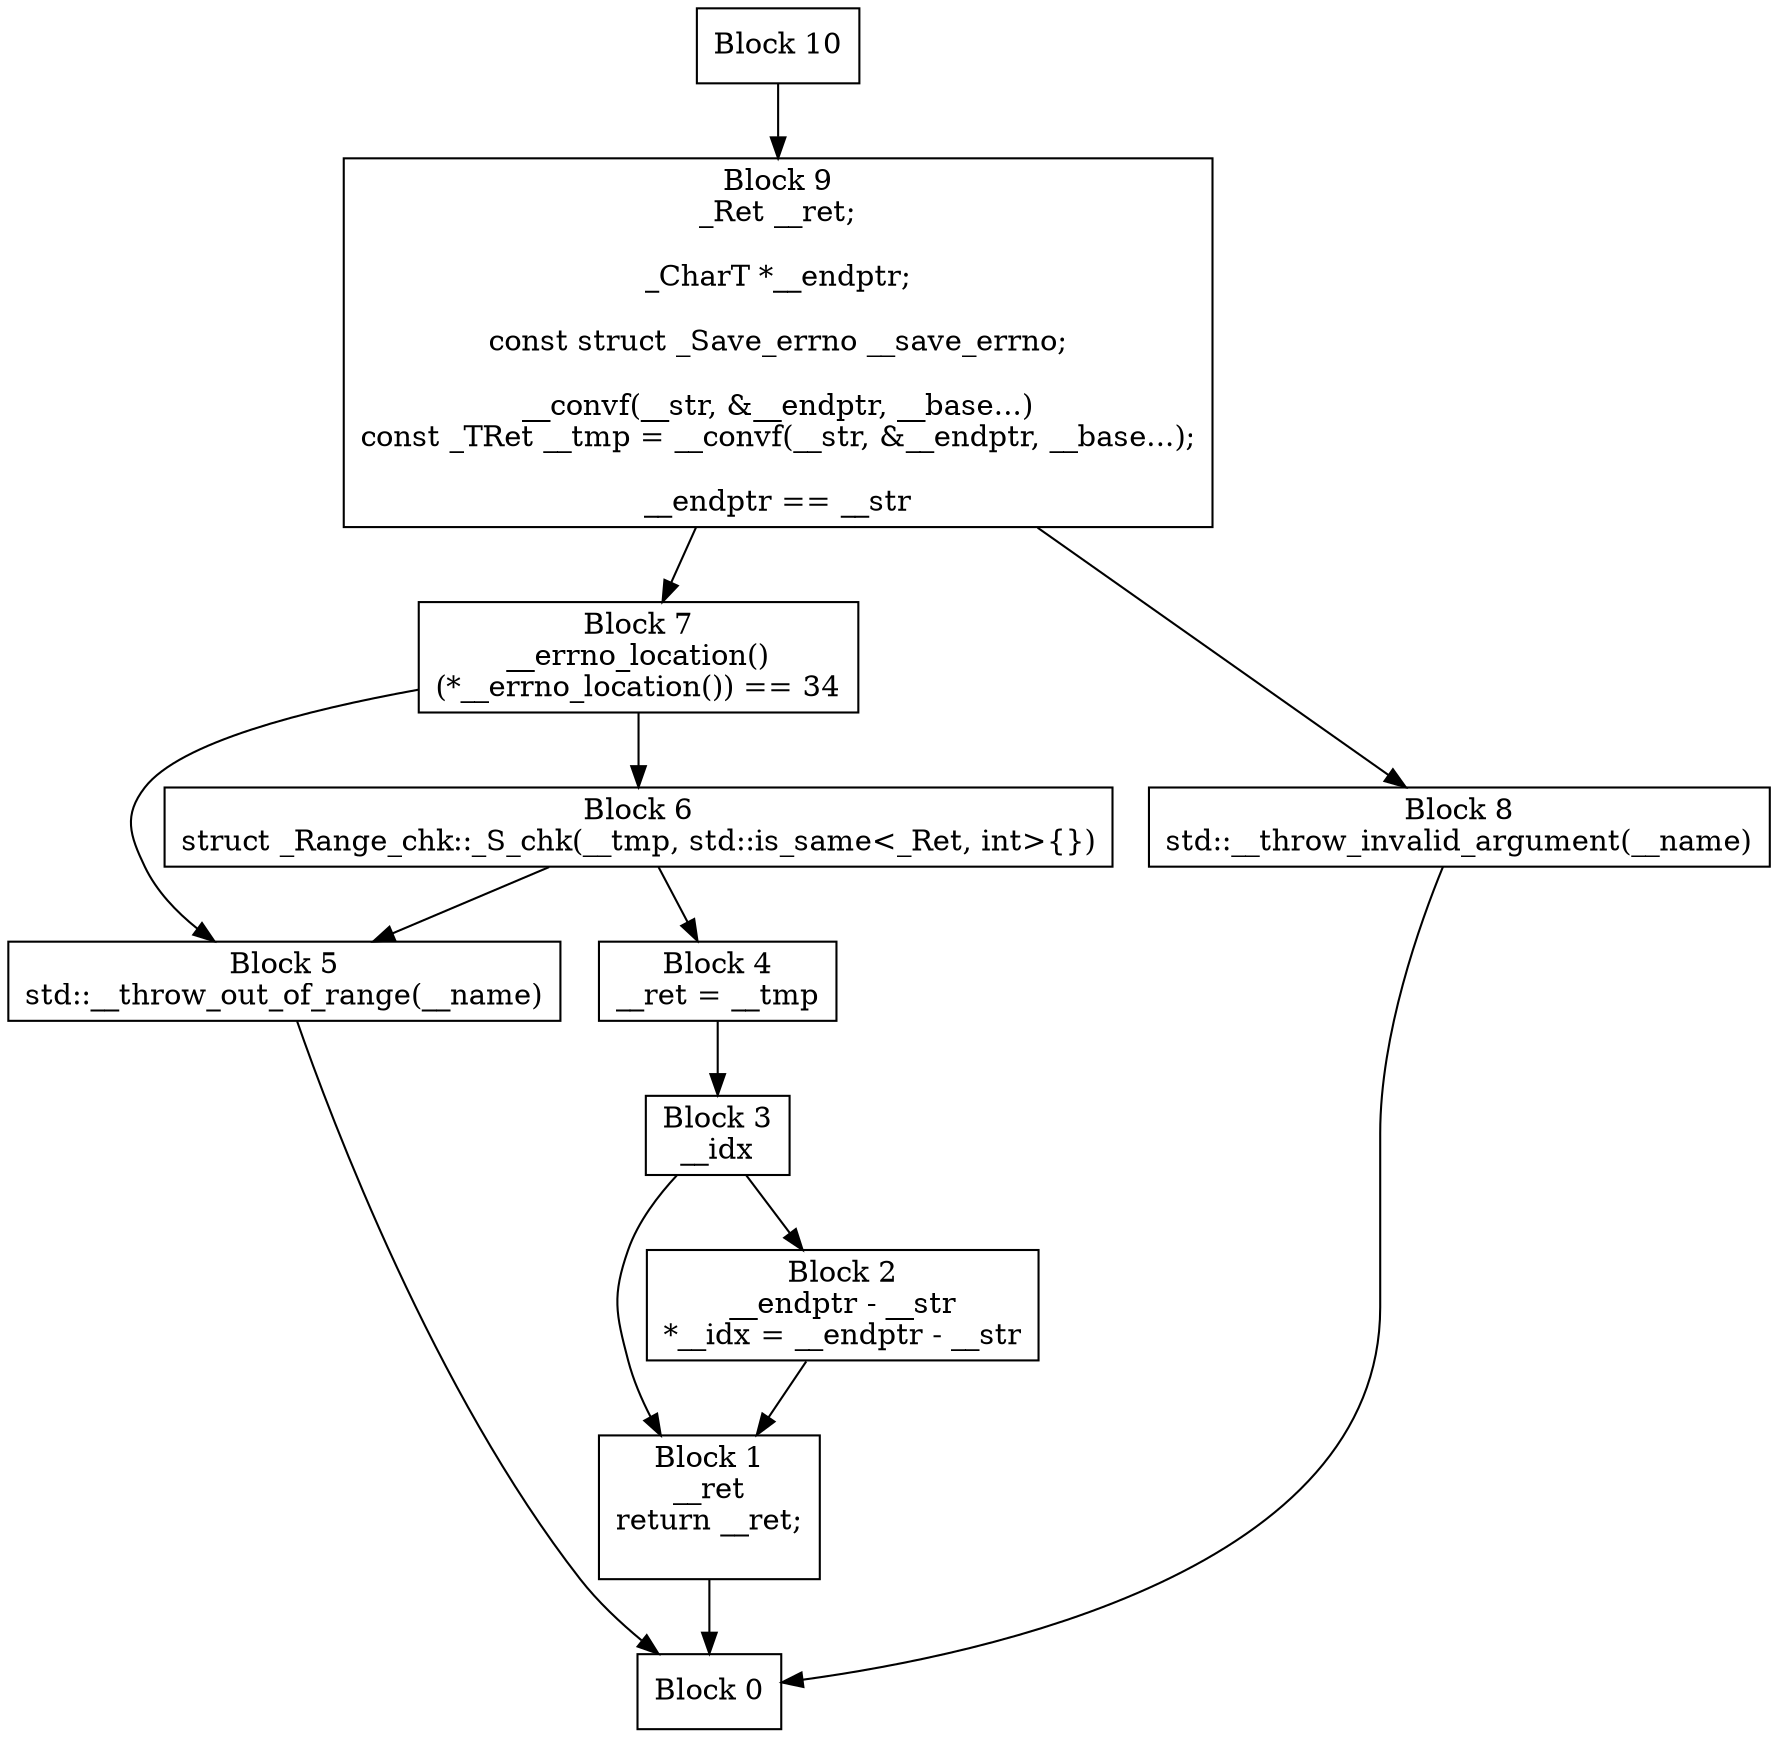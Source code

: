 digraph CFG {
  node [shape=box];
  0 [label="Block 0\n"];
  1 [label="Block 1\n__ret\nreturn __ret;
\n"];
  2 [label="Block 2\n__endptr - __str\n*__idx = __endptr - __str\n"];
  3 [label="Block 3\n__idx\n"];
  4 [label="Block 4\n__ret = __tmp\n"];
  5 [label="Block 5\nstd::__throw_out_of_range(__name)\n"];
  6 [label="Block 6\nstruct _Range_chk::_S_chk(__tmp, std::is_same<_Ret, int>{})\n"];
  7 [label="Block 7\n__errno_location()\n(*__errno_location()) == 34\n"];
  8 [label="Block 8\nstd::__throw_invalid_argument(__name)\n"];
  9 [label="Block 9\n_Ret __ret;
\n_CharT *__endptr;
\nconst struct _Save_errno __save_errno;
\n__convf(__str, &__endptr, __base...)\nconst _TRet __tmp = __convf(__str, &__endptr, __base...);
\n__endptr == __str\n"];
  10 [label="Block 10\n"];
  1 -> 0;
  2 -> 1;
  3 -> 2;
  3 -> 1;
  4 -> 3;
  5 -> 0;
  6 -> 5;
  6 -> 4;
  7 -> 5;
  7 -> 6;
  8 -> 0;
  9 -> 8;
  9 -> 7;
  10 -> 9;
}
